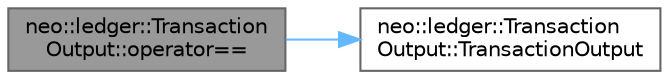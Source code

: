 digraph "neo::ledger::TransactionOutput::operator=="
{
 // LATEX_PDF_SIZE
  bgcolor="transparent";
  edge [fontname=Helvetica,fontsize=10,labelfontname=Helvetica,labelfontsize=10];
  node [fontname=Helvetica,fontsize=10,shape=box,height=0.2,width=0.4];
  rankdir="LR";
  Node1 [id="Node000001",label="neo::ledger::Transaction\lOutput::operator==",height=0.2,width=0.4,color="gray40", fillcolor="grey60", style="filled", fontcolor="black",tooltip="Checks if this transaction output equals another."];
  Node1 -> Node2 [id="edge1_Node000001_Node000002",color="steelblue1",style="solid",tooltip=" "];
  Node2 [id="Node000002",label="neo::ledger::Transaction\lOutput::TransactionOutput",height=0.2,width=0.4,color="grey40", fillcolor="white", style="filled",URL="$classneo_1_1ledger_1_1_transaction_output.html#a8c10503771276bc8066e0c8766c01dec",tooltip="Constructs an empty TransactionOutput."];
}
